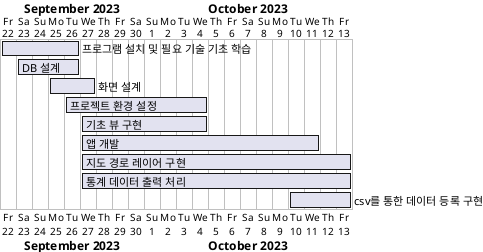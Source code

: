 @startgantt
'https://plantuml.com/gantt-diagram

'[Prototype design] lasts 13 days and is colored in Lavender/LightBlue
'[Test prototype] lasts 9 days and is colored in Coral/Green and starts 3 days after [Prototype design]'s end
'[Write tests] lasts 5 days and ends at [Prototype design]'s end
'[Hire tests writers] lasts 6 days and ends at [Write tests]'s start
'[Init and write tests report] is colored in Coral/Green
'[Init and write tests report] starts 1 day before [Test prototype]'s start and ends at [Test prototype]'s end
'Project starts 2020-07-01
'[Prototype design] starts 2020-07-01
'[Test prototype] starts 2020-07-16

Project starts 2023-09-22
[프로그램 설치 및 필요 기술 기초 학습] starts 2023-09-22
[프로그램 설치 및 필요 기술 기초 학습] lasts 5 days
[DB 설계] starts 2023-09-23
[DB 설계] lasts 4 days
[화면 설계] starts 2023-09-25
[화면 설계] lasts 3 days
[프로젝트 환경 설정] starts 2023-09-26
[프로젝트 환경 설정] lasts 9 days
[기초 뷰 구현] starts 2023-09-27
[기초 뷰 구현] lasts 8 days
[앱 개발] starts 2023-09-27
[앱 개발] lasts 15 days
[지도 경로 레이어 구현] starts 2023-09-27
[지도 경로 레이어 구현] lasts 17 days
[통계 데이터 출력 처리] starts 2023-09-27
[통계 데이터 출력 처리] lasts 17 days
[csv를 통한 데이터 등록 구현] starts 2023-10-10
[csv를 통한 데이터 등록 구현] lasts 4 days
'프로젝트 시작일 9/22
'첫회의 9/25
'DB설계 9/22~9/27
'화면설계 9/22~9/27
'환경설정 9/26~10/4
'앱개발 9/26~10/11
'프론트엔드 ~10/4

@endgantt